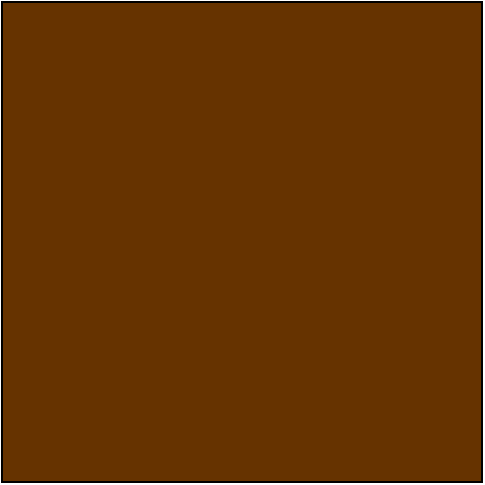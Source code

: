 <mxfile version="24.3.1" type="github">
  <diagram name="第 1 页" id="nhmB7yt5LdD38RzxbvBd">
    <mxGraphModel dx="819" dy="473" grid="1" gridSize="10" guides="1" tooltips="1" connect="1" arrows="1" fold="1" page="1" pageScale="1" pageWidth="827" pageHeight="1169" math="0" shadow="0">
      <root>
        <mxCell id="0" />
        <mxCell id="1" parent="0" />
        <mxCell id="h80hUOPxb6vdxZd0wqWr-3" value="" style="whiteSpace=wrap;html=1;aspect=fixed;fillStyle=solid;fillColor=#663300;" vertex="1" parent="1">
          <mxGeometry x="40" y="290" width="240" height="240" as="geometry" />
        </mxCell>
      </root>
    </mxGraphModel>
  </diagram>
</mxfile>
